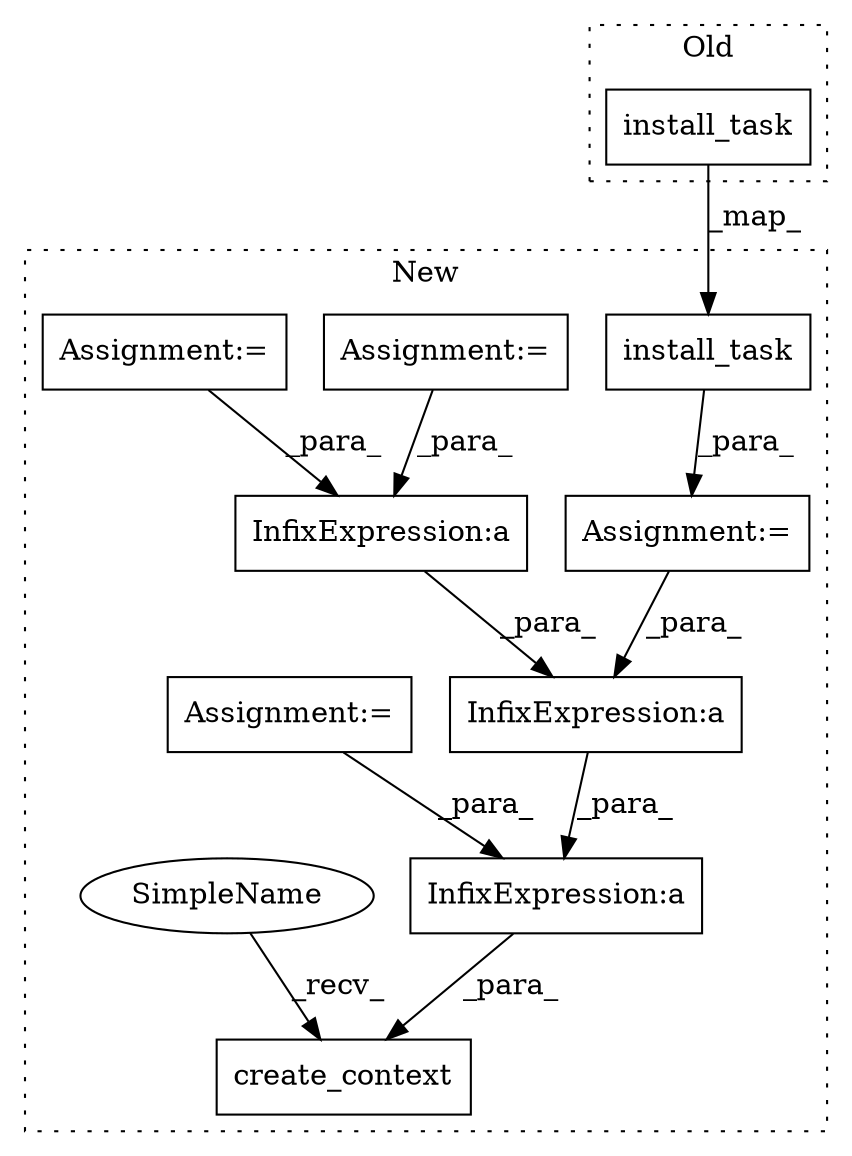 digraph G {
subgraph cluster0 {
1 [label="install_task" a="32" s="8924,8970" l="13,1" shape="box"];
label = "Old";
style="dotted";
}
subgraph cluster1 {
2 [label="install_task" a="32" s="10106,10152" l="13,1" shape="box"];
3 [label="create_context" a="32" s="10228,10288" l="15,1" shape="box"];
4 [label="Assignment:=" a="7" s="10100" l="1" shape="box"];
5 [label="InfixExpression:a" a="27" s="10270" l="3" shape="box"];
6 [label="Assignment:=" a="7" s="10008" l="1" shape="box"];
7 [label="InfixExpression:a" a="27" s="10261" l="3" shape="box"];
8 [label="Assignment:=" a="7" s="9962" l="1" shape="box"];
9 [label="InfixExpression:a" a="27" s="10279" l="3" shape="box"];
10 [label="Assignment:=" a="7" s="10164" l="1" shape="box"];
11 [label="SimpleName" a="42" s="10223" l="4" shape="ellipse"];
label = "New";
style="dotted";
}
1 -> 2 [label="_map_"];
2 -> 4 [label="_para_"];
4 -> 5 [label="_para_"];
5 -> 9 [label="_para_"];
6 -> 7 [label="_para_"];
7 -> 5 [label="_para_"];
8 -> 7 [label="_para_"];
9 -> 3 [label="_para_"];
10 -> 9 [label="_para_"];
11 -> 3 [label="_recv_"];
}